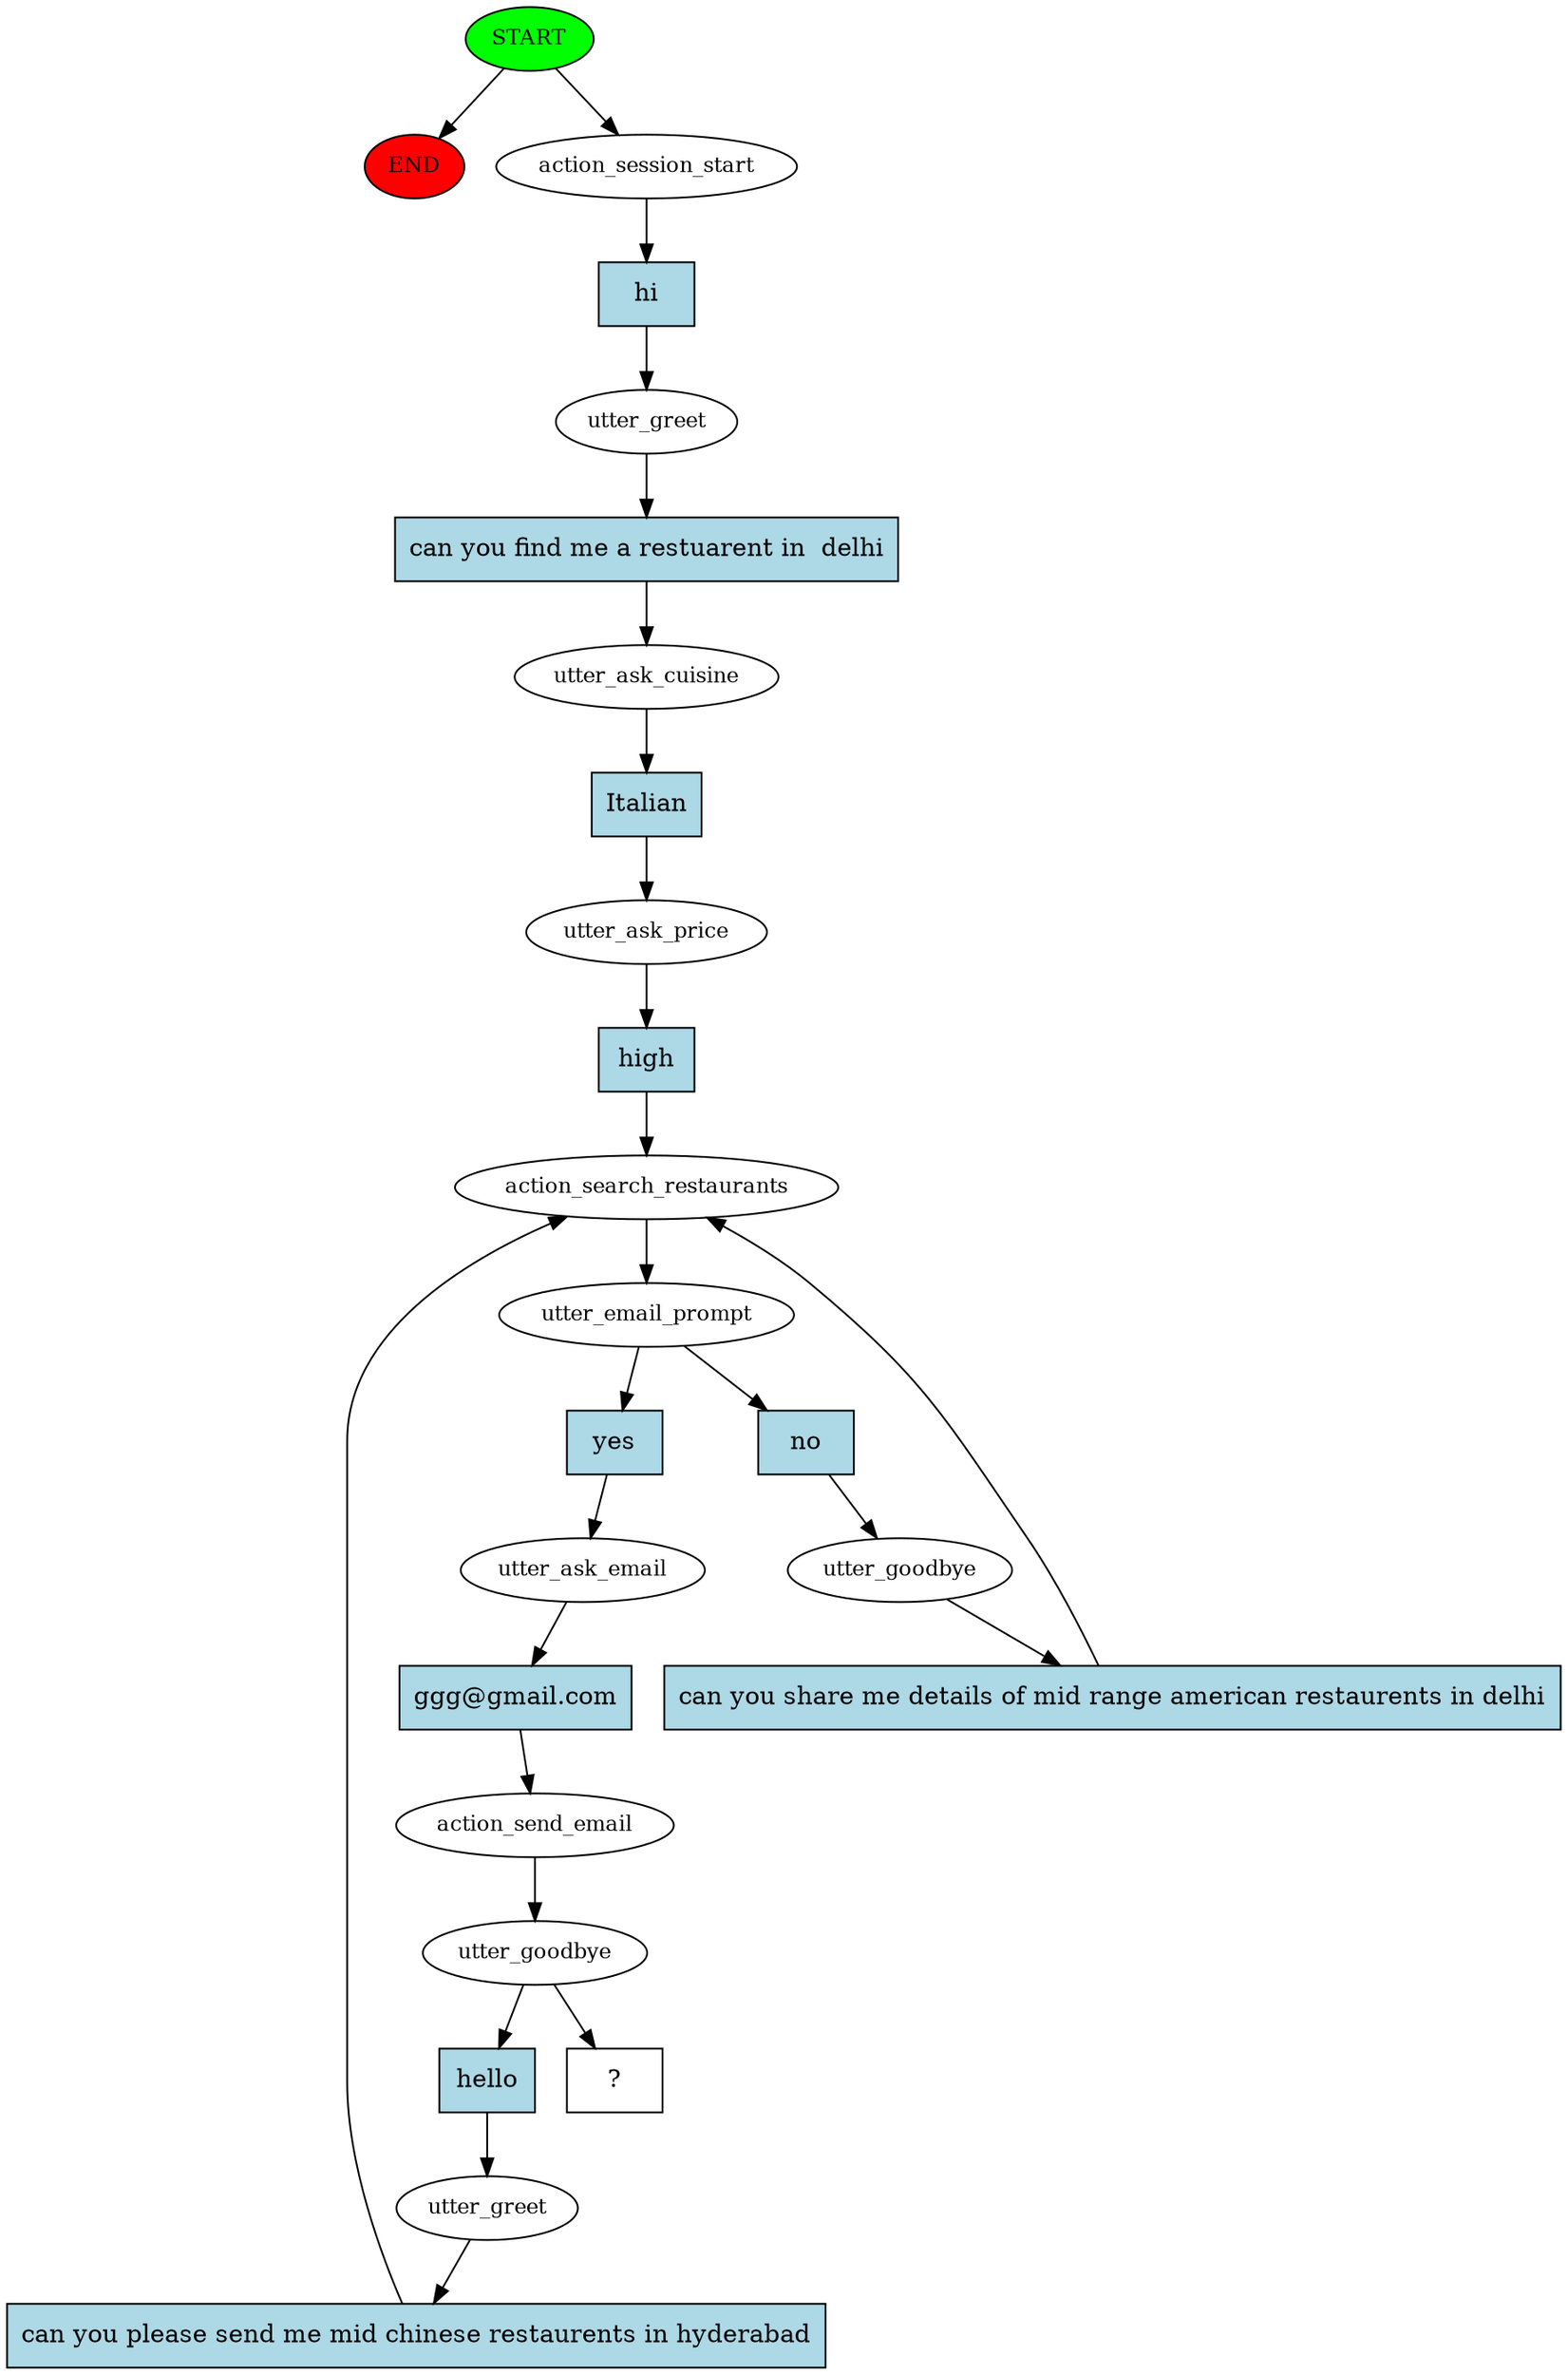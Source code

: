 digraph  {
0 [class="start active", fillcolor=green, fontsize=12, label=START, style=filled];
"-1" [class=end, fillcolor=red, fontsize=12, label=END, style=filled];
1 [class=active, fontsize=12, label=action_session_start];
2 [class=active, fontsize=12, label=utter_greet];
3 [class=active, fontsize=12, label=utter_ask_cuisine];
4 [class=active, fontsize=12, label=utter_ask_price];
5 [class=active, fontsize=12, label=action_search_restaurants];
6 [class=active, fontsize=12, label=utter_email_prompt];
7 [class=active, fontsize=12, label=utter_ask_email];
8 [class=active, fontsize=12, label=action_send_email];
9 [class=active, fontsize=12, label=utter_goodbye];
10 [class=active, fontsize=12, label=utter_greet];
13 [class=active, fontsize=12, label=utter_goodbye];
19 [class="intent dashed active", label="  ?  ", shape=rect];
20 [class="intent active", fillcolor=lightblue, label=hi, shape=rect, style=filled];
21 [class="intent active", fillcolor=lightblue, label="can you find me a restuarent in  delhi", shape=rect, style=filled];
22 [class="intent active", fillcolor=lightblue, label=Italian, shape=rect, style=filled];
23 [class="intent active", fillcolor=lightblue, label=high, shape=rect, style=filled];
24 [class="intent active", fillcolor=lightblue, label=yes, shape=rect, style=filled];
25 [class="intent active", fillcolor=lightblue, label=no, shape=rect, style=filled];
26 [class="intent active", fillcolor=lightblue, label="ggg@gmail.com", shape=rect, style=filled];
27 [class="intent active", fillcolor=lightblue, label=hello, shape=rect, style=filled];
28 [class="intent active", fillcolor=lightblue, label="can you please send me mid chinese restaurents in hyderabad", shape=rect, style=filled];
29 [class="intent active", fillcolor=lightblue, label="can you share me details of mid range american restaurents in delhi", shape=rect, style=filled];
0 -> "-1"  [class="", key=NONE, label=""];
0 -> 1  [class=active, key=NONE, label=""];
1 -> 20  [class=active, key=0];
2 -> 21  [class=active, key=0];
3 -> 22  [class=active, key=0];
4 -> 23  [class=active, key=0];
5 -> 6  [class=active, key=NONE, label=""];
6 -> 24  [class=active, key=0];
6 -> 25  [class=active, key=0];
7 -> 26  [class=active, key=0];
8 -> 9  [class=active, key=NONE, label=""];
9 -> 19  [class=active, key=NONE, label=""];
9 -> 27  [class=active, key=0];
10 -> 28  [class=active, key=0];
13 -> 29  [class=active, key=0];
20 -> 2  [class=active, key=0];
21 -> 3  [class=active, key=0];
22 -> 4  [class=active, key=0];
23 -> 5  [class=active, key=0];
24 -> 7  [class=active, key=0];
25 -> 13  [class=active, key=0];
26 -> 8  [class=active, key=0];
27 -> 10  [class=active, key=0];
28 -> 5  [class=active, key=0];
29 -> 5  [class=active, key=0];
}
